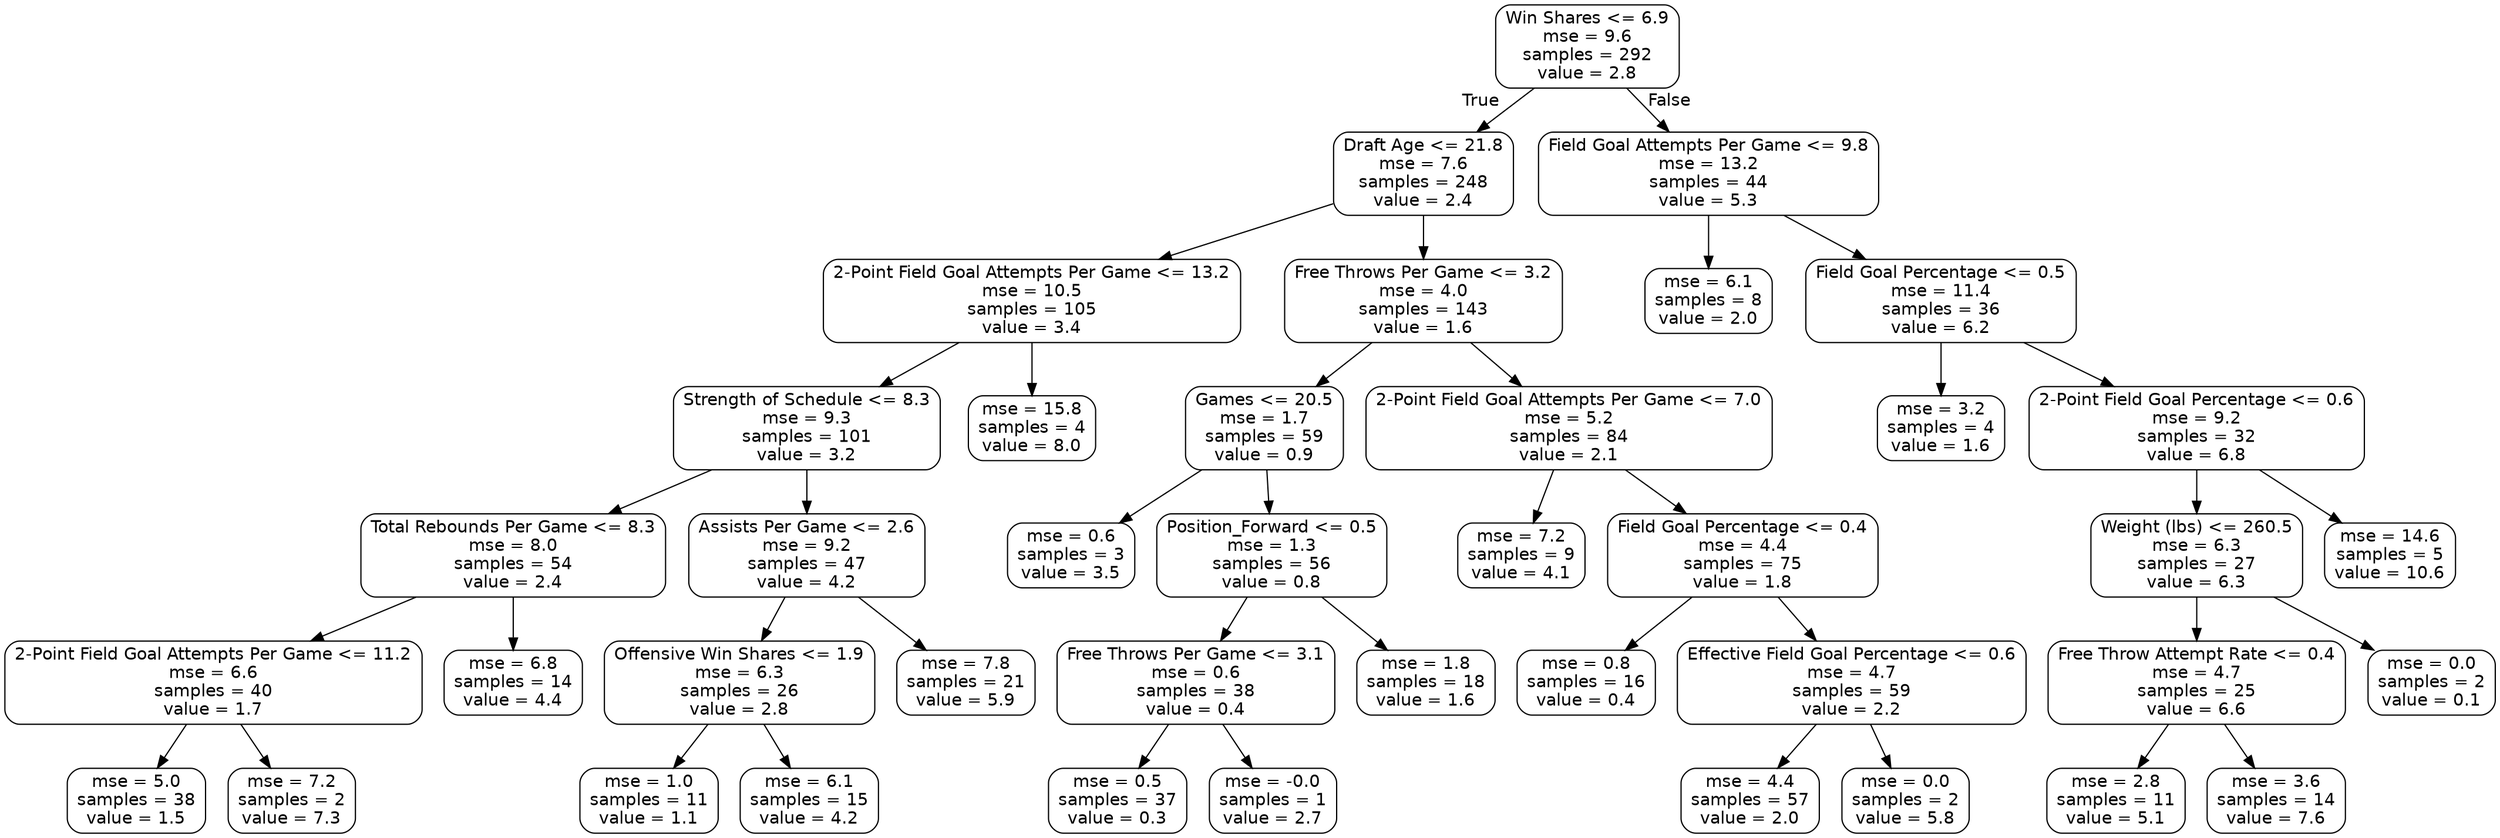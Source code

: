 digraph Tree {
node [shape=box, style="rounded", color="black", fontname=helvetica] ;
edge [fontname=helvetica] ;
0 [label="Win Shares <= 6.9\nmse = 9.6\nsamples = 292\nvalue = 2.8"] ;
1 [label="Draft Age <= 21.8\nmse = 7.6\nsamples = 248\nvalue = 2.4"] ;
0 -> 1 [labeldistance=2.5, labelangle=45, headlabel="True"] ;
2 [label="2-Point Field Goal Attempts Per Game <= 13.2\nmse = 10.5\nsamples = 105\nvalue = 3.4"] ;
1 -> 2 ;
3 [label="Strength of Schedule <= 8.3\nmse = 9.3\nsamples = 101\nvalue = 3.2"] ;
2 -> 3 ;
4 [label="Total Rebounds Per Game <= 8.3\nmse = 8.0\nsamples = 54\nvalue = 2.4"] ;
3 -> 4 ;
5 [label="2-Point Field Goal Attempts Per Game <= 11.2\nmse = 6.6\nsamples = 40\nvalue = 1.7"] ;
4 -> 5 ;
6 [label="mse = 5.0\nsamples = 38\nvalue = 1.5"] ;
5 -> 6 ;
7 [label="mse = 7.2\nsamples = 2\nvalue = 7.3"] ;
5 -> 7 ;
8 [label="mse = 6.8\nsamples = 14\nvalue = 4.4"] ;
4 -> 8 ;
9 [label="Assists Per Game <= 2.6\nmse = 9.2\nsamples = 47\nvalue = 4.2"] ;
3 -> 9 ;
10 [label="Offensive Win Shares <= 1.9\nmse = 6.3\nsamples = 26\nvalue = 2.8"] ;
9 -> 10 ;
11 [label="mse = 1.0\nsamples = 11\nvalue = 1.1"] ;
10 -> 11 ;
12 [label="mse = 6.1\nsamples = 15\nvalue = 4.2"] ;
10 -> 12 ;
13 [label="mse = 7.8\nsamples = 21\nvalue = 5.9"] ;
9 -> 13 ;
14 [label="mse = 15.8\nsamples = 4\nvalue = 8.0"] ;
2 -> 14 ;
15 [label="Free Throws Per Game <= 3.2\nmse = 4.0\nsamples = 143\nvalue = 1.6"] ;
1 -> 15 ;
16 [label="Games <= 20.5\nmse = 1.7\nsamples = 59\nvalue = 0.9"] ;
15 -> 16 ;
17 [label="mse = 0.6\nsamples = 3\nvalue = 3.5"] ;
16 -> 17 ;
18 [label="Position_Forward <= 0.5\nmse = 1.3\nsamples = 56\nvalue = 0.8"] ;
16 -> 18 ;
19 [label="Free Throws Per Game <= 3.1\nmse = 0.6\nsamples = 38\nvalue = 0.4"] ;
18 -> 19 ;
20 [label="mse = 0.5\nsamples = 37\nvalue = 0.3"] ;
19 -> 20 ;
21 [label="mse = -0.0\nsamples = 1\nvalue = 2.7"] ;
19 -> 21 ;
22 [label="mse = 1.8\nsamples = 18\nvalue = 1.6"] ;
18 -> 22 ;
23 [label="2-Point Field Goal Attempts Per Game <= 7.0\nmse = 5.2\nsamples = 84\nvalue = 2.1"] ;
15 -> 23 ;
24 [label="mse = 7.2\nsamples = 9\nvalue = 4.1"] ;
23 -> 24 ;
25 [label="Field Goal Percentage <= 0.4\nmse = 4.4\nsamples = 75\nvalue = 1.8"] ;
23 -> 25 ;
26 [label="mse = 0.8\nsamples = 16\nvalue = 0.4"] ;
25 -> 26 ;
27 [label="Effective Field Goal Percentage <= 0.6\nmse = 4.7\nsamples = 59\nvalue = 2.2"] ;
25 -> 27 ;
28 [label="mse = 4.4\nsamples = 57\nvalue = 2.0"] ;
27 -> 28 ;
29 [label="mse = 0.0\nsamples = 2\nvalue = 5.8"] ;
27 -> 29 ;
30 [label="Field Goal Attempts Per Game <= 9.8\nmse = 13.2\nsamples = 44\nvalue = 5.3"] ;
0 -> 30 [labeldistance=2.5, labelangle=-45, headlabel="False"] ;
31 [label="mse = 6.1\nsamples = 8\nvalue = 2.0"] ;
30 -> 31 ;
32 [label="Field Goal Percentage <= 0.5\nmse = 11.4\nsamples = 36\nvalue = 6.2"] ;
30 -> 32 ;
33 [label="mse = 3.2\nsamples = 4\nvalue = 1.6"] ;
32 -> 33 ;
34 [label="2-Point Field Goal Percentage <= 0.6\nmse = 9.2\nsamples = 32\nvalue = 6.8"] ;
32 -> 34 ;
35 [label="Weight (lbs) <= 260.5\nmse = 6.3\nsamples = 27\nvalue = 6.3"] ;
34 -> 35 ;
36 [label="Free Throw Attempt Rate <= 0.4\nmse = 4.7\nsamples = 25\nvalue = 6.6"] ;
35 -> 36 ;
37 [label="mse = 2.8\nsamples = 11\nvalue = 5.1"] ;
36 -> 37 ;
38 [label="mse = 3.6\nsamples = 14\nvalue = 7.6"] ;
36 -> 38 ;
39 [label="mse = 0.0\nsamples = 2\nvalue = 0.1"] ;
35 -> 39 ;
40 [label="mse = 14.6\nsamples = 5\nvalue = 10.6"] ;
34 -> 40 ;
}